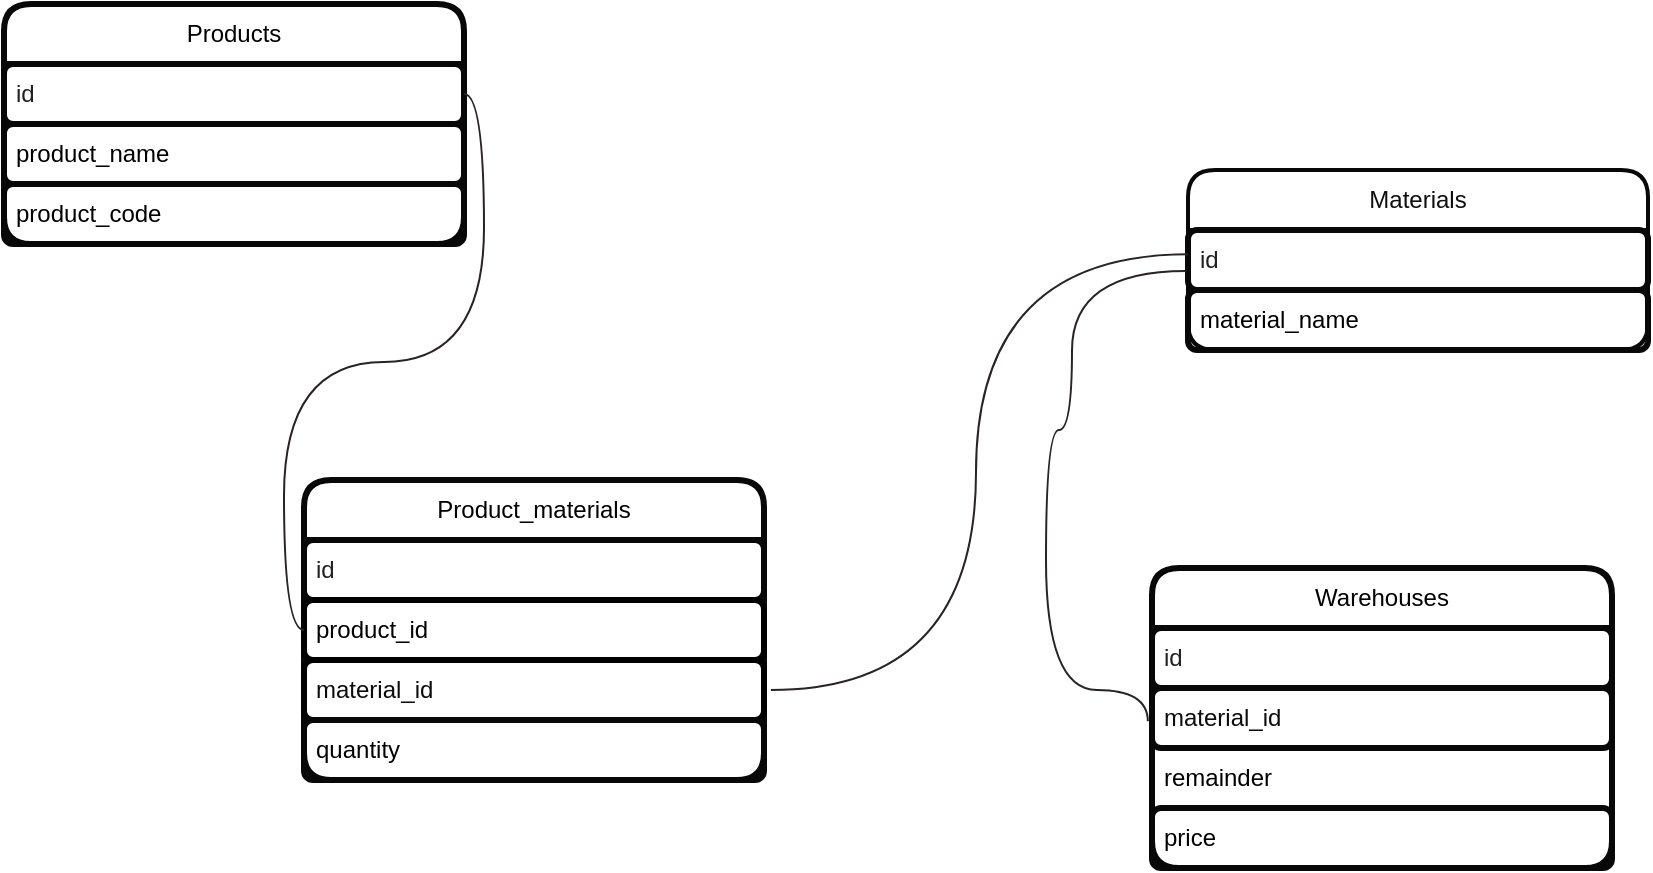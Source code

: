 <mxfile version="25.0.3">
  <diagram id="bTwyjA9qRH31gnNdOOHX" name="Page-1">
    <mxGraphModel dx="1485" dy="755" grid="0" gridSize="10" guides="0" tooltips="1" connect="0" arrows="0" fold="1" page="0" pageScale="1" pageWidth="1200" pageHeight="1920" background="#ffffff" math="0" shadow="0">
      <root>
        <object label="" id="0">
          <mxCell />
        </object>
        <mxCell id="1" parent="0" />
        <mxCell id="3" value="&lt;font color=&quot;#000000&quot;&gt;Products&lt;/font&gt;" style="swimlane;fontStyle=0;childLayout=stackLayout;horizontal=1;startSize=30;horizontalStack=0;resizeParent=1;resizeParentMax=0;resizeLast=0;collapsible=1;marginBottom=0;whiteSpace=wrap;html=1;rounded=1;strokeColor=#080808;strokeWidth=3;fillColor=none;perimeterSpacing=2;" parent="1" vertex="1">
          <mxGeometry x="61" y="28" width="230" height="120" as="geometry" />
        </mxCell>
        <mxCell id="4" value="&lt;font color=&quot;#212121&quot;&gt;id&lt;/font&gt;" style="text;align=left;verticalAlign=middle;spacingLeft=4;spacingRight=4;overflow=hidden;points=[[0,0.5],[1,0.5]];portConstraint=eastwest;rotatable=0;whiteSpace=wrap;html=1;rounded=1;strokeWidth=3;strokeColor=#080808;" parent="3" vertex="1">
          <mxGeometry y="30" width="230" height="30" as="geometry" />
        </mxCell>
        <mxCell id="5" value="&lt;font color=&quot;#000000&quot;&gt;product_name&lt;/font&gt;" style="text;align=left;verticalAlign=middle;spacingLeft=4;spacingRight=4;overflow=hidden;points=[[0,0.5],[1,0.5]];portConstraint=eastwest;rotatable=0;whiteSpace=wrap;html=1;rounded=1;strokeWidth=3;strokeColor=#080808;" parent="3" vertex="1">
          <mxGeometry y="60" width="230" height="30" as="geometry" />
        </mxCell>
        <mxCell id="7" value="&lt;font color=&quot;#000000&quot;&gt;product_code&lt;/font&gt;" style="text;align=left;verticalAlign=middle;spacingLeft=4;spacingRight=4;overflow=hidden;points=[[0,0.5],[1,0.5]];portConstraint=eastwest;rotatable=0;whiteSpace=wrap;html=1;rounded=1;strokeWidth=3;strokeColor=#080808;" parent="3" vertex="1">
          <mxGeometry y="90" width="230" height="30" as="geometry" />
        </mxCell>
        <mxCell id="8" value="&lt;font color=&quot;#0f0f0f&quot;&gt;Materials&lt;/font&gt;" style="swimlane;fontStyle=0;childLayout=stackLayout;horizontal=1;startSize=30;horizontalStack=0;resizeParent=1;resizeParentMax=0;resizeLast=0;collapsible=1;marginBottom=0;whiteSpace=wrap;html=1;rounded=1;strokeColor=#080808;strokeWidth=2;fillColor=none;perimeterSpacing=2;" parent="1" vertex="1">
          <mxGeometry x="653" y="111" width="230" height="90" as="geometry" />
        </mxCell>
        <mxCell id="9" value="&lt;font color=&quot;#212121&quot;&gt;id&lt;/font&gt;" style="text;align=left;verticalAlign=middle;spacingLeft=4;spacingRight=4;overflow=hidden;points=[[0,0.5],[1,0.5]];portConstraint=eastwest;rotatable=0;whiteSpace=wrap;html=1;rounded=1;strokeWidth=3;strokeColor=#080808;" parent="8" vertex="1">
          <mxGeometry y="30" width="230" height="30" as="geometry" />
        </mxCell>
        <mxCell id="10" value="&lt;font color=&quot;#000000&quot;&gt;material_name&lt;/font&gt;" style="text;align=left;verticalAlign=middle;spacingLeft=4;spacingRight=4;overflow=hidden;points=[[0,0.5],[1,0.5]];portConstraint=eastwest;rotatable=0;whiteSpace=wrap;html=1;rounded=1;strokeWidth=3;strokeColor=#080808;" parent="8" vertex="1">
          <mxGeometry y="60" width="230" height="30" as="geometry" />
        </mxCell>
        <mxCell id="12" value="&lt;font color=&quot;#000000&quot;&gt;Product_materials&lt;/font&gt;" style="swimlane;fontStyle=0;childLayout=stackLayout;horizontal=1;startSize=30;horizontalStack=0;resizeParent=1;resizeParentMax=0;resizeLast=0;collapsible=1;marginBottom=0;whiteSpace=wrap;html=1;rounded=1;strokeColor=#080808;strokeWidth=3;fillColor=none;perimeterSpacing=2;" parent="1" vertex="1">
          <mxGeometry x="211" y="266" width="230" height="150" as="geometry" />
        </mxCell>
        <mxCell id="13" value="&lt;font color=&quot;#212121&quot;&gt;id&lt;/font&gt;" style="text;align=left;verticalAlign=middle;spacingLeft=4;spacingRight=4;overflow=hidden;points=[[0,0.5],[1,0.5]];portConstraint=eastwest;rotatable=0;whiteSpace=wrap;html=1;rounded=1;strokeWidth=3;strokeColor=#080808;" parent="12" vertex="1">
          <mxGeometry y="30" width="230" height="30" as="geometry" />
        </mxCell>
        <mxCell id="14" value="&lt;font color=&quot;#000000&quot;&gt;product_id&lt;/font&gt;" style="text;align=left;verticalAlign=middle;spacingLeft=4;spacingRight=4;overflow=hidden;points=[[0,0.5],[1,0.5]];portConstraint=eastwest;rotatable=0;whiteSpace=wrap;html=1;rounded=1;strokeWidth=3;strokeColor=#000000;" parent="12" vertex="1">
          <mxGeometry y="60" width="230" height="30" as="geometry" />
        </mxCell>
        <mxCell id="15" value="&lt;font color=&quot;#0d0c0c&quot;&gt;material_id&lt;/font&gt;" style="text;align=left;verticalAlign=middle;spacingLeft=4;spacingRight=4;overflow=hidden;points=[[0,0.5],[1,0.5]];portConstraint=eastwest;rotatable=0;whiteSpace=wrap;html=1;rounded=1;strokeWidth=3;strokeColor=#000000;" parent="12" vertex="1">
          <mxGeometry y="90" width="230" height="30" as="geometry" />
        </mxCell>
        <mxCell id="16" value="&lt;font color=&quot;#000000&quot;&gt;quantity&lt;/font&gt;" style="text;align=left;verticalAlign=middle;spacingLeft=4;spacingRight=4;overflow=hidden;points=[[0,0.5],[1,0.5]];portConstraint=eastwest;rotatable=0;whiteSpace=wrap;html=1;rounded=1;strokeWidth=3;strokeColor=#080808;" parent="12" vertex="1">
          <mxGeometry y="120" width="230" height="30" as="geometry" />
        </mxCell>
        <mxCell id="17" value="&lt;font color=&quot;#000000&quot;&gt;Warehouses&lt;/font&gt;" style="swimlane;fontStyle=0;childLayout=stackLayout;horizontal=1;startSize=30;horizontalStack=0;resizeParent=1;resizeParentMax=0;resizeLast=0;collapsible=1;marginBottom=0;whiteSpace=wrap;html=1;rounded=1;strokeColor=#080808;strokeWidth=3;fillColor=none;perimeterSpacing=2;" parent="1" vertex="1">
          <mxGeometry x="635" y="310" width="230" height="150" as="geometry" />
        </mxCell>
        <mxCell id="18" value="&lt;font color=&quot;#212121&quot;&gt;id&lt;/font&gt;" style="text;align=left;verticalAlign=middle;spacingLeft=4;spacingRight=4;overflow=hidden;points=[[0,0.5],[1,0.5]];portConstraint=eastwest;rotatable=0;whiteSpace=wrap;html=1;rounded=1;strokeWidth=3;strokeColor=#080808;" parent="17" vertex="1">
          <mxGeometry y="30" width="230" height="30" as="geometry" />
        </mxCell>
        <mxCell id="20" value="&lt;font color=&quot;#0d0c0c&quot;&gt;material_id&lt;/font&gt;" style="text;align=left;verticalAlign=middle;spacingLeft=4;spacingRight=4;overflow=hidden;points=[[0,0.5],[1,0.5]];portConstraint=eastwest;rotatable=0;whiteSpace=wrap;html=1;rounded=1;strokeWidth=3;strokeColor=#080808;" parent="17" vertex="1">
          <mxGeometry y="60" width="230" height="30" as="geometry" />
        </mxCell>
        <mxCell id="19" value="&lt;font color=&quot;#000000&quot;&gt;remainder&lt;/font&gt;" style="text;align=left;verticalAlign=middle;spacingLeft=4;spacingRight=4;overflow=hidden;points=[[0,0.5],[1,0.5]];portConstraint=eastwest;rotatable=0;whiteSpace=wrap;html=1;rounded=1;strokeWidth=3;" parent="17" vertex="1">
          <mxGeometry y="90" width="230" height="30" as="geometry" />
        </mxCell>
        <mxCell id="21" value="&lt;font color=&quot;#000000&quot;&gt;price&lt;/font&gt;" style="text;align=left;verticalAlign=middle;spacingLeft=4;spacingRight=4;overflow=hidden;points=[[0,0.5],[1,0.5]];portConstraint=eastwest;rotatable=0;whiteSpace=wrap;html=1;rounded=1;strokeWidth=3;strokeColor=#080808;" parent="17" vertex="1">
          <mxGeometry y="120" width="230" height="30" as="geometry" />
        </mxCell>
        <mxCell id="28" value="" style="edgeStyle=orthogonalEdgeStyle;elbow=vertical;sourcePerimeterSpacing=0;targetPerimeterSpacing=0;startArrow=none;endArrow=none;rounded=1;curved=1;fontColor=#000000;strokeColor=#292323;exitX=0;exitY=0.406;exitDx=0;exitDy=0;exitPerimeter=0;entryX=1.015;entryY=0.5;entryDx=0;entryDy=0;entryPerimeter=0;" parent="1" source="9" target="15" edge="1">
          <mxGeometry relative="1" as="geometry">
            <mxPoint x="438" y="110" as="sourcePoint" />
            <mxPoint x="408" y="240" as="targetPoint" />
          </mxGeometry>
        </mxCell>
        <mxCell id="29" value="" style="edgeStyle=orthogonalEdgeStyle;elbow=vertical;sourcePerimeterSpacing=0;targetPerimeterSpacing=0;startArrow=none;endArrow=none;rounded=1;curved=1;fontColor=#000000;strokeColor=#292323;" parent="1" source="4" target="14" edge="1">
          <mxGeometry relative="1" as="geometry">
            <mxPoint x="647.55" y="95.01" as="sourcePoint" />
            <mxPoint x="315.0" y="285.83" as="targetPoint" />
          </mxGeometry>
        </mxCell>
        <mxCell id="30" value="" style="edgeStyle=orthogonalEdgeStyle;elbow=vertical;sourcePerimeterSpacing=0;targetPerimeterSpacing=0;startArrow=none;endArrow=none;rounded=1;curved=1;fontColor=#000000;strokeColor=#292323;exitX=-0.004;exitY=0.683;exitDx=0;exitDy=0;exitPerimeter=0;entryX=-0.009;entryY=0.556;entryDx=0;entryDy=0;entryPerimeter=0;" parent="1" source="9" target="20" edge="1">
          <mxGeometry relative="1" as="geometry">
            <mxPoint x="663" y="163.18" as="sourcePoint" />
            <mxPoint x="454.45" y="381.0" as="targetPoint" />
            <Array as="points">
              <mxPoint x="595" y="162" />
              <mxPoint x="595" y="241" />
              <mxPoint x="582" y="241" />
              <mxPoint x="582" y="371" />
            </Array>
          </mxGeometry>
        </mxCell>
      </root>
    </mxGraphModel>
  </diagram>
</mxfile>
